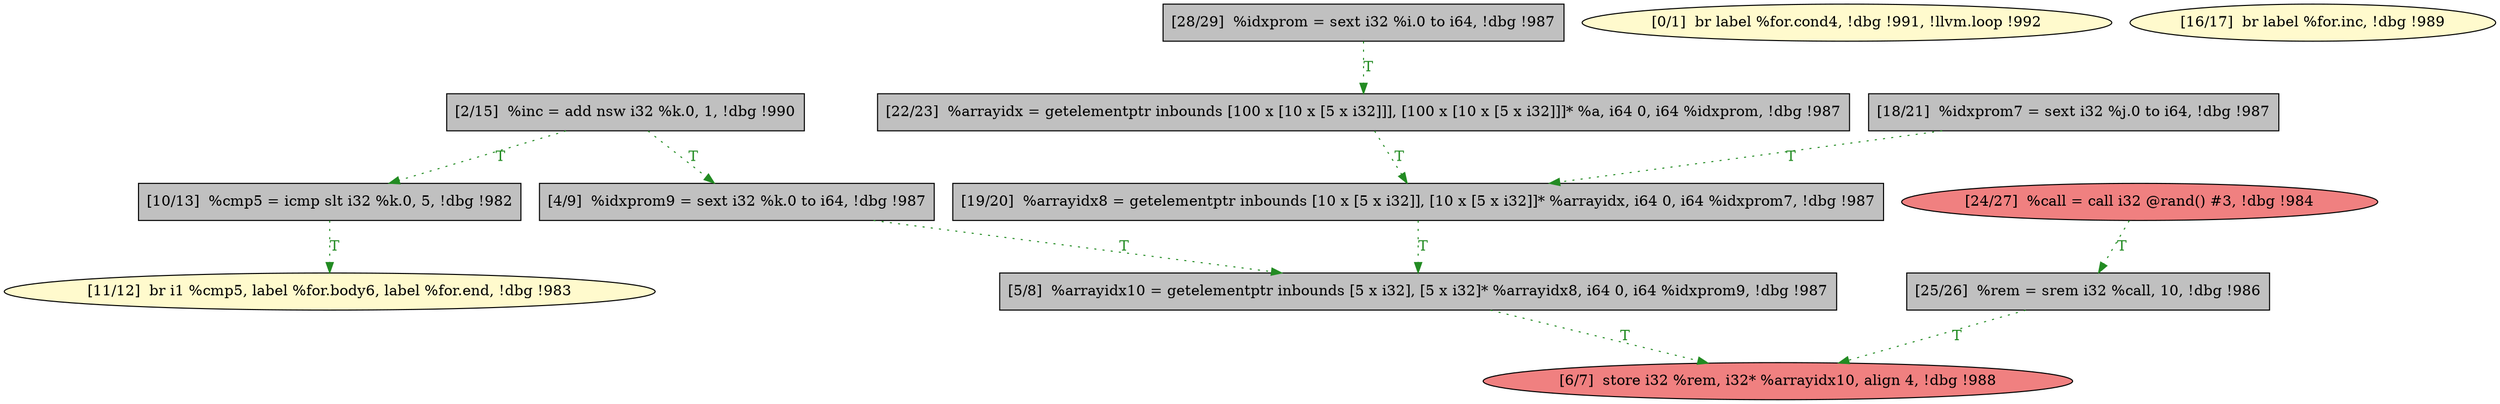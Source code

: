 
digraph G {


node390 [fillcolor=lightcoral,label="[6/7]  store i32 %rem, i32* %arrayidx10, align 4, !dbg !988",shape=ellipse,style=filled ]
node388 [fillcolor=lemonchiffon,label="[0/1]  br label %for.cond4, !dbg !991, !llvm.loop !992",shape=ellipse,style=filled ]
node391 [fillcolor=grey,label="[5/8]  %arrayidx10 = getelementptr inbounds [5 x i32], [5 x i32]* %arrayidx8, i64 0, i64 %idxprom9, !dbg !987",shape=rectangle,style=filled ]
node387 [fillcolor=grey,label="[4/9]  %idxprom9 = sext i32 %k.0 to i64, !dbg !987",shape=rectangle,style=filled ]
node386 [fillcolor=lemonchiffon,label="[16/17]  br label %for.inc, !dbg !989",shape=ellipse,style=filled ]
node389 [fillcolor=lemonchiffon,label="[11/12]  br i1 %cmp5, label %for.body6, label %for.end, !dbg !983",shape=ellipse,style=filled ]
node385 [fillcolor=lightcoral,label="[24/27]  %call = call i32 @rand() #3, !dbg !984",shape=ellipse,style=filled ]
node382 [fillcolor=grey,label="[19/20]  %arrayidx8 = getelementptr inbounds [10 x [5 x i32]], [10 x [5 x i32]]* %arrayidx, i64 0, i64 %idxprom7, !dbg !987",shape=rectangle,style=filled ]
node381 [fillcolor=grey,label="[25/26]  %rem = srem i32 %call, 10, !dbg !986",shape=rectangle,style=filled ]
node380 [fillcolor=grey,label="[22/23]  %arrayidx = getelementptr inbounds [100 x [10 x [5 x i32]]], [100 x [10 x [5 x i32]]]* %a, i64 0, i64 %idxprom, !dbg !987",shape=rectangle,style=filled ]
node383 [fillcolor=grey,label="[10/13]  %cmp5 = icmp slt i32 %k.0, 5, !dbg !982",shape=rectangle,style=filled ]
node392 [fillcolor=grey,label="[2/15]  %inc = add nsw i32 %k.0, 1, !dbg !990",shape=rectangle,style=filled ]
node379 [fillcolor=grey,label="[18/21]  %idxprom7 = sext i32 %j.0 to i64, !dbg !987",shape=rectangle,style=filled ]
node384 [fillcolor=grey,label="[28/29]  %idxprom = sext i32 %i.0 to i64, !dbg !987",shape=rectangle,style=filled ]

node392->node383 [style=dotted,color=forestgreen,label="T",fontcolor=forestgreen ]
node392->node387 [style=dotted,color=forestgreen,label="T",fontcolor=forestgreen ]
node384->node380 [style=dotted,color=forestgreen,label="T",fontcolor=forestgreen ]
node391->node390 [style=dotted,color=forestgreen,label="T",fontcolor=forestgreen ]
node379->node382 [style=dotted,color=forestgreen,label="T",fontcolor=forestgreen ]
node383->node389 [style=dotted,color=forestgreen,label="T",fontcolor=forestgreen ]
node381->node390 [style=dotted,color=forestgreen,label="T",fontcolor=forestgreen ]
node380->node382 [style=dotted,color=forestgreen,label="T",fontcolor=forestgreen ]
node385->node381 [style=dotted,color=forestgreen,label="T",fontcolor=forestgreen ]
node382->node391 [style=dotted,color=forestgreen,label="T",fontcolor=forestgreen ]
node387->node391 [style=dotted,color=forestgreen,label="T",fontcolor=forestgreen ]


}
